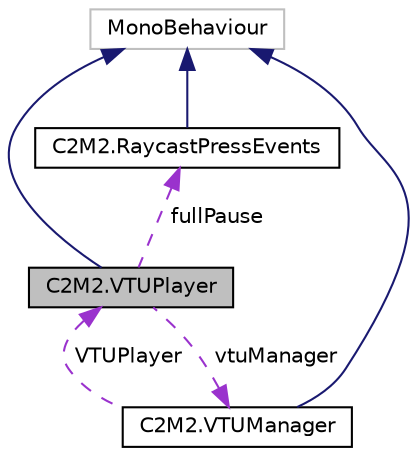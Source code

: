 digraph "C2M2.VTUPlayer"
{
 // LATEX_PDF_SIZE
  edge [fontname="Helvetica",fontsize="10",labelfontname="Helvetica",labelfontsize="10"];
  node [fontname="Helvetica",fontsize="10",shape=record];
  Node1 [label="C2M2.VTUPlayer",height=0.2,width=0.4,color="black", fillcolor="grey75", style="filled", fontcolor="black",tooltip=" "];
  Node2 -> Node1 [dir="back",color="midnightblue",fontsize="10",style="solid",fontname="Helvetica"];
  Node2 [label="MonoBehaviour",height=0.2,width=0.4,color="grey75", fillcolor="white", style="filled",tooltip=" "];
  Node3 -> Node1 [dir="back",color="darkorchid3",fontsize="10",style="dashed",label=" fullPause" ,fontname="Helvetica"];
  Node3 [label="C2M2.RaycastPressEvents",height=0.2,width=0.4,color="black", fillcolor="white", style="filled",URL="$dd/dab/class_c2_m2_1_1_raycast_press_events.html",tooltip="Store custom events that the corresponding RaycastTriggerManager will invoke"];
  Node2 -> Node3 [dir="back",color="midnightblue",fontsize="10",style="solid",fontname="Helvetica"];
  Node4 -> Node1 [dir="back",color="darkorchid3",fontsize="10",style="dashed",label=" vtuManager" ,fontname="Helvetica"];
  Node4 [label="C2M2.VTUManager",height=0.2,width=0.4,color="black", fillcolor="white", style="filled",URL="$d4/d96/class_c2_m2_1_1_v_t_u_manager.html",tooltip=" "];
  Node2 -> Node4 [dir="back",color="midnightblue",fontsize="10",style="solid",fontname="Helvetica"];
  Node1 -> Node4 [dir="back",color="darkorchid3",fontsize="10",style="dashed",label=" VTUPlayer" ,fontname="Helvetica"];
}
